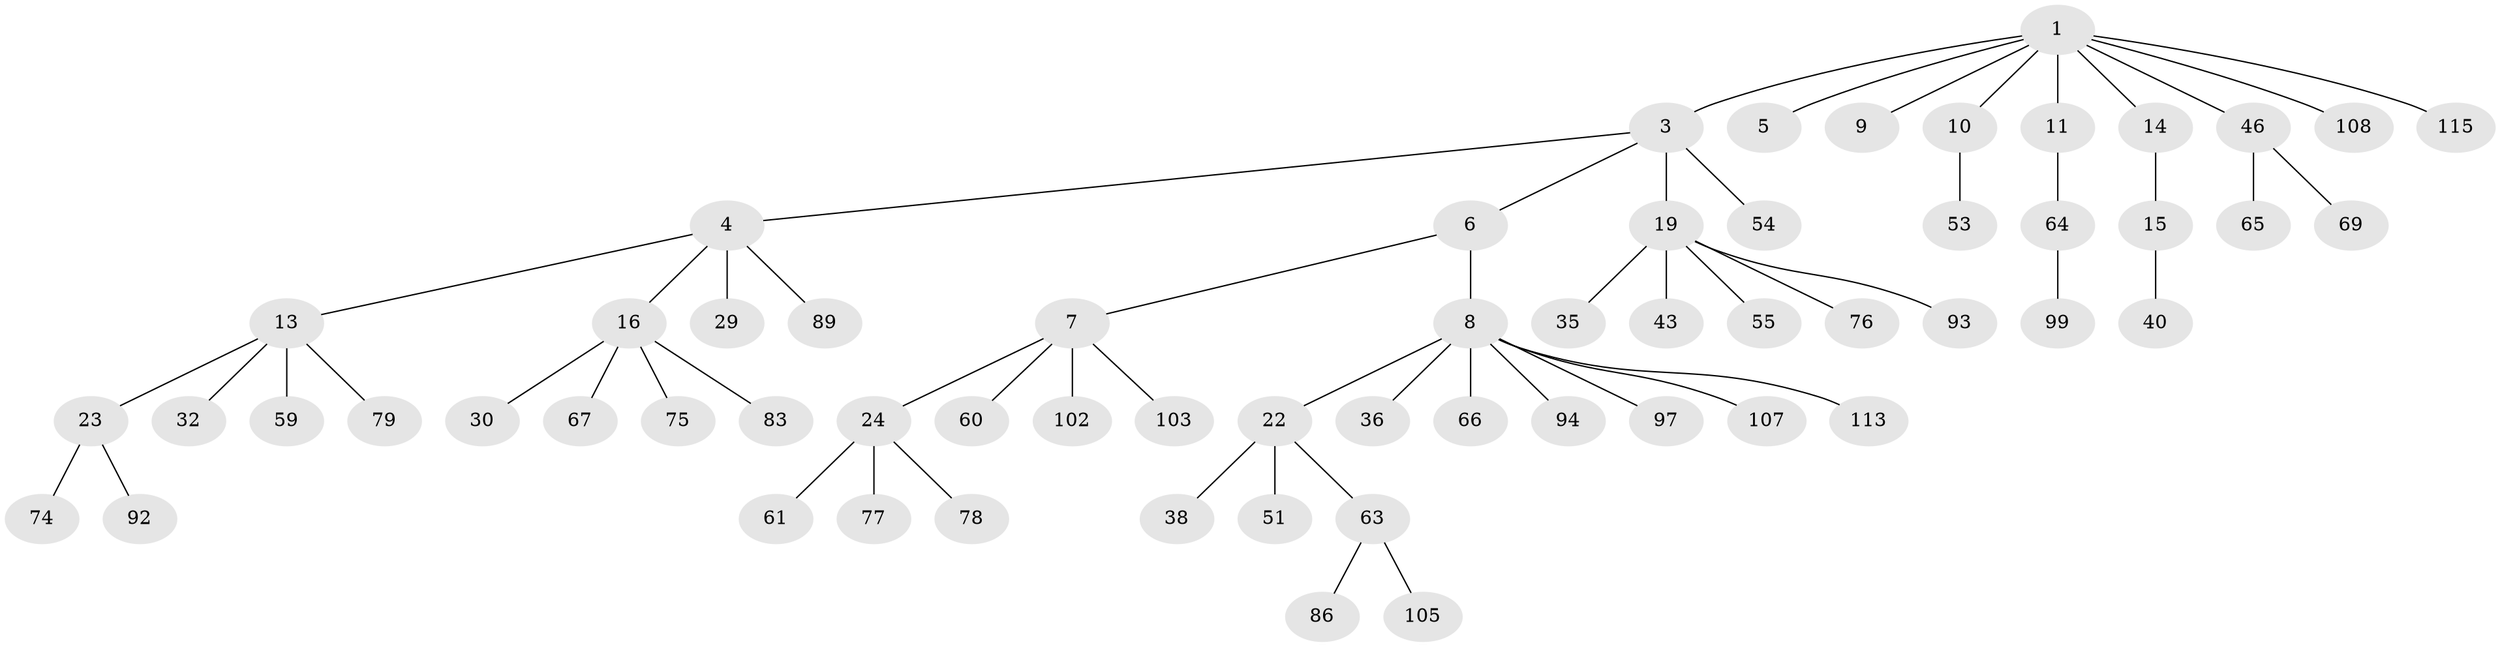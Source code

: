 // original degree distribution, {6: 0.024390243902439025, 5: 0.07317073170731707, 1: 0.5121951219512195, 3: 0.11382113821138211, 2: 0.24390243902439024, 4: 0.032520325203252036}
// Generated by graph-tools (version 1.1) at 2025/15/03/09/25 04:15:40]
// undirected, 61 vertices, 60 edges
graph export_dot {
graph [start="1"]
  node [color=gray90,style=filled];
  1 [super="+2"];
  3 [super="+37"];
  4;
  5;
  6;
  7 [super="+12"];
  8 [super="+21"];
  9 [super="+123+39"];
  10;
  11;
  13 [super="+17+118+71"];
  14 [super="+34"];
  15;
  16 [super="+25+121+18"];
  19 [super="+41"];
  22 [super="+50+26"];
  23 [super="+80+28+90+84"];
  24 [super="+31+73+58+81"];
  29;
  30 [super="+114"];
  32 [super="+117"];
  35 [super="+104+120"];
  36 [super="+48"];
  38 [super="+85"];
  40;
  43;
  46;
  51 [super="+106"];
  53 [super="+100+70"];
  54;
  55;
  59;
  60;
  61;
  63;
  64;
  65;
  66;
  67 [super="+101+98"];
  69 [super="+112"];
  74;
  75;
  76;
  77 [super="+91"];
  78;
  79;
  83;
  86;
  89;
  92;
  93;
  94;
  97;
  99;
  102 [super="+111"];
  103;
  105 [super="+110"];
  107;
  108;
  113;
  115;
  1 -- 3;
  1 -- 5;
  1 -- 9;
  1 -- 11;
  1 -- 46;
  1 -- 115;
  1 -- 10;
  1 -- 108;
  1 -- 14;
  3 -- 4;
  3 -- 6;
  3 -- 19;
  3 -- 54;
  4 -- 13;
  4 -- 16;
  4 -- 29;
  4 -- 89;
  6 -- 7;
  6 -- 8;
  7 -- 103;
  7 -- 102;
  7 -- 24;
  7 -- 60;
  8 -- 22;
  8 -- 36;
  8 -- 94;
  8 -- 113;
  8 -- 97;
  8 -- 66;
  8 -- 107;
  10 -- 53;
  11 -- 64;
  13 -- 32;
  13 -- 23;
  13 -- 59;
  13 -- 79;
  14 -- 15;
  15 -- 40;
  16 -- 67;
  16 -- 75;
  16 -- 83;
  16 -- 30;
  19 -- 35;
  19 -- 43;
  19 -- 76;
  19 -- 93;
  19 -- 55;
  22 -- 51;
  22 -- 38;
  22 -- 63;
  23 -- 74;
  23 -- 92;
  24 -- 61;
  24 -- 78;
  24 -- 77;
  46 -- 65;
  46 -- 69;
  63 -- 86;
  63 -- 105;
  64 -- 99;
}
